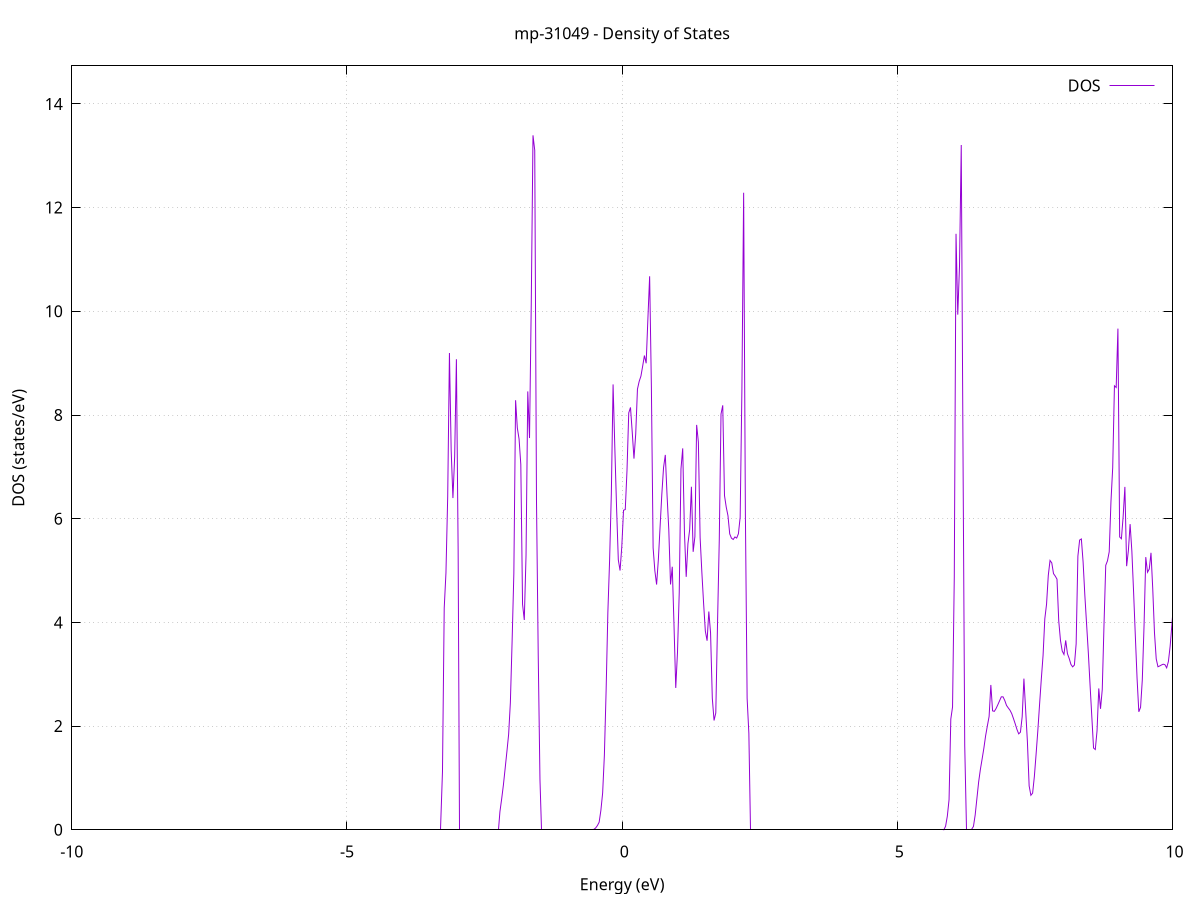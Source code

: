 set title 'mp-31049 - Density of States'
set xlabel 'Energy (eV)'
set ylabel 'DOS (states/eV)'
set grid
set xrange [-10:10]
set yrange [0:14.734]
set xzeroaxis lt -1
set terminal png size 800,600
set output 'mp-31049_dos_gnuplot.png'
plot '-' using 1:2 with lines title 'DOS'
-36.034900 0.000000
-36.003300 0.000000
-35.971700 0.000000
-35.940000 0.000000
-35.908400 0.000000
-35.876800 0.000000
-35.845100 0.000000
-35.813500 0.000000
-35.781900 0.000000
-35.750200 0.000000
-35.718600 0.000000
-35.687000 0.000000
-35.655300 0.000000
-35.623700 0.000000
-35.592100 0.000000
-35.560400 0.000000
-35.528800 0.000000
-35.497200 0.000000
-35.465600 0.000000
-35.433900 0.000000
-35.402300 0.000000
-35.370700 0.000000
-35.339000 0.000000
-35.307400 0.000000
-35.275800 0.000000
-35.244100 0.000000
-35.212500 0.000000
-35.180900 0.000000
-35.149200 0.000000
-35.117600 0.000000
-35.086000 0.000000
-35.054300 0.000000
-35.022700 0.000000
-34.991100 0.000000
-34.959400 0.000000
-34.927800 0.000000
-34.896200 0.000000
-34.864600 0.000000
-34.832900 0.000000
-34.801300 0.000000
-34.769700 0.000000
-34.738000 0.000000
-34.706400 0.000000
-34.674800 0.000000
-34.643100 0.000000
-34.611500 0.000000
-34.579900 0.000000
-34.548200 0.000000
-34.516600 0.000000
-34.485000 0.000000
-34.453300 0.000000
-34.421700 0.000000
-34.390100 0.000000
-34.358400 0.000000
-34.326800 0.000000
-34.295200 0.000000
-34.263600 0.000000
-34.231900 0.000000
-34.200300 0.000000
-34.168700 0.000000
-34.137000 0.000000
-34.105400 0.000000
-34.073800 0.000000
-34.042100 0.000000
-34.010500 0.000000
-33.978900 0.000000
-33.947200 0.000000
-33.915600 0.000000
-33.884000 0.000000
-33.852300 0.000000
-33.820700 0.000000
-33.789100 0.000000
-33.757400 0.000000
-33.725800 0.000000
-33.694200 0.000000
-33.662600 0.000000
-33.630900 0.000000
-33.599300 0.000000
-33.567700 0.000000
-33.536000 0.000000
-33.504400 0.000000
-33.472800 0.000000
-33.441100 0.000000
-33.409500 0.000000
-33.377900 0.000000
-33.346200 0.000000
-33.314600 0.000000
-33.283000 0.000000
-33.251300 0.000000
-33.219700 0.000000
-33.188100 0.000000
-33.156400 0.368500
-33.124800 14.593200
-33.093200 24.958100
-33.061600 53.458300
-33.029900 0.000000
-32.998300 0.000000
-32.966700 0.000000
-32.935000 0.000000
-32.903400 0.000000
-32.871800 0.000000
-32.840100 0.000000
-32.808500 0.000000
-32.776900 0.000000
-32.745200 0.000000
-32.713600 0.000000
-32.682000 0.000000
-32.650300 0.000000
-32.618700 0.000000
-32.587100 0.000000
-32.555400 0.000000
-32.523800 0.000000
-32.492200 0.000000
-32.460600 0.000000
-32.428900 0.000000
-32.397300 0.000000
-32.365700 0.000000
-32.334000 0.000000
-32.302400 0.000000
-32.270800 0.000000
-32.239100 0.000000
-32.207500 0.000000
-32.175900 0.000000
-32.144200 0.000000
-32.112600 0.000000
-32.081000 0.000000
-32.049300 0.000000
-32.017700 0.000000
-31.986100 0.000000
-31.954500 0.000000
-31.922800 0.000000
-31.891200 0.000000
-31.859600 0.000000
-31.827900 0.000000
-31.796300 0.000000
-31.764700 0.000000
-31.733000 0.000000
-31.701400 0.000000
-31.669800 0.000000
-31.638100 0.000000
-31.606500 0.000000
-31.574900 0.000000
-31.543200 0.000000
-31.511600 0.000000
-31.480000 0.000000
-31.448300 0.000000
-31.416700 0.000000
-31.385100 0.000000
-31.353500 0.000000
-31.321800 0.000000
-31.290200 0.000000
-31.258600 0.000000
-31.226900 0.000000
-31.195300 0.000000
-31.163700 0.000000
-31.132000 0.000000
-31.100400 0.000000
-31.068800 0.000000
-31.037100 0.000000
-31.005500 0.000000
-30.973900 0.000000
-30.942200 0.000000
-30.910600 0.000000
-30.879000 0.000000
-30.847300 0.000000
-30.815700 0.000000
-30.784100 0.000000
-30.752500 0.000000
-30.720800 0.000000
-30.689200 0.000000
-30.657600 0.000000
-30.625900 0.000000
-30.594300 0.000000
-30.562700 0.000000
-30.531000 0.000000
-30.499400 0.000000
-30.467800 0.000000
-30.436100 0.000000
-30.404500 0.000000
-30.372900 0.000000
-30.341200 0.000000
-30.309600 0.000000
-30.278000 0.000000
-30.246300 0.000000
-30.214700 0.000000
-30.183100 0.000000
-30.151500 0.000000
-30.119800 0.000000
-30.088200 0.000000
-30.056600 0.000000
-30.024900 0.000000
-29.993300 0.000000
-29.961700 0.000000
-29.930000 0.000000
-29.898400 0.000000
-29.866800 0.000000
-29.835100 0.000000
-29.803500 0.000000
-29.771900 0.000000
-29.740200 0.000000
-29.708600 0.000000
-29.677000 0.000000
-29.645300 0.000000
-29.613700 0.000000
-29.582100 0.000000
-29.550500 0.000000
-29.518800 0.000000
-29.487200 0.000000
-29.455600 0.000000
-29.423900 0.000000
-29.392300 0.000000
-29.360700 0.000000
-29.329000 0.000000
-29.297400 0.000000
-29.265800 0.000000
-29.234100 0.000000
-29.202500 0.000000
-29.170900 0.000000
-29.139200 0.000000
-29.107600 0.000000
-29.076000 0.000000
-29.044300 0.000000
-29.012700 0.000000
-28.981100 0.000000
-28.949500 0.000000
-28.917800 0.000000
-28.886200 0.000000
-28.854600 0.000000
-28.822900 0.000000
-28.791300 0.000000
-28.759700 0.000000
-28.728000 0.000000
-28.696400 0.000000
-28.664800 0.000000
-28.633100 0.000000
-28.601500 0.000000
-28.569900 0.000000
-28.538200 0.000000
-28.506600 0.000000
-28.475000 0.000000
-28.443300 0.000000
-28.411700 0.000000
-28.380100 0.000000
-28.348500 0.000000
-28.316800 0.000000
-28.285200 0.000000
-28.253600 0.000000
-28.221900 0.000000
-28.190300 0.000000
-28.158700 0.000000
-28.127000 0.000000
-28.095400 0.000000
-28.063800 0.000000
-28.032100 0.000000
-28.000500 0.000000
-27.968900 0.000000
-27.937200 0.000000
-27.905600 0.000000
-27.874000 0.000000
-27.842300 0.000000
-27.810700 0.000000
-27.779100 0.000000
-27.747500 0.000000
-27.715800 0.000000
-27.684200 0.000000
-27.652600 0.000000
-27.620900 0.000000
-27.589300 0.000000
-27.557700 0.000000
-27.526000 0.000000
-27.494400 0.000000
-27.462800 0.000000
-27.431100 0.000000
-27.399500 0.000000
-27.367900 0.000000
-27.336200 0.000000
-27.304600 0.000000
-27.273000 0.000000
-27.241300 0.000000
-27.209700 0.000000
-27.178100 0.000000
-27.146500 0.000000
-27.114800 0.000000
-27.083200 0.000000
-27.051600 0.000000
-27.019900 0.000000
-26.988300 0.000000
-26.956700 0.000000
-26.925000 0.000000
-26.893400 0.000000
-26.861800 0.000000
-26.830100 0.000000
-26.798500 0.000000
-26.766900 0.000000
-26.735200 0.000000
-26.703600 0.000000
-26.672000 0.000000
-26.640400 0.000000
-26.608700 0.000000
-26.577100 0.000000
-26.545500 0.000000
-26.513800 0.000000
-26.482200 0.000000
-26.450600 0.000000
-26.418900 0.000000
-26.387300 0.000000
-26.355700 0.000000
-26.324000 0.000000
-26.292400 0.000000
-26.260800 0.000000
-26.229100 0.000000
-26.197500 0.000000
-26.165900 0.000000
-26.134200 0.000000
-26.102600 0.000000
-26.071000 0.000000
-26.039400 0.000000
-26.007700 0.000000
-25.976100 0.000000
-25.944500 0.000000
-25.912800 0.000000
-25.881200 0.000000
-25.849600 0.000000
-25.817900 0.000000
-25.786300 0.000000
-25.754700 0.000000
-25.723000 0.000000
-25.691400 0.000000
-25.659800 0.000000
-25.628100 0.000000
-25.596500 0.000000
-25.564900 0.000000
-25.533200 0.000000
-25.501600 0.000000
-25.470000 0.000000
-25.438400 0.000000
-25.406700 0.000000
-25.375100 0.000000
-25.343500 0.000000
-25.311800 0.000000
-25.280200 0.000000
-25.248600 0.000000
-25.216900 0.000000
-25.185300 0.000000
-25.153700 0.000000
-25.122000 0.000000
-25.090400 0.000000
-25.058800 0.000000
-25.027100 0.000000
-24.995500 0.000000
-24.963900 0.000000
-24.932200 0.000000
-24.900600 0.000000
-24.869000 0.000000
-24.837400 0.000000
-24.805700 0.000000
-24.774100 0.000000
-24.742500 0.000000
-24.710800 0.000000
-24.679200 0.000000
-24.647600 0.000000
-24.615900 0.000000
-24.584300 0.000000
-24.552700 0.000000
-24.521000 0.000000
-24.489400 0.000000
-24.457800 0.000000
-24.426100 0.000000
-24.394500 0.000000
-24.362900 0.000000
-24.331200 0.000000
-24.299600 0.000000
-24.268000 0.000000
-24.236400 0.000000
-24.204700 0.000000
-24.173100 0.000000
-24.141500 0.000000
-24.109800 0.000000
-24.078200 0.000000
-24.046600 0.000000
-24.014900 0.000000
-23.983300 0.000000
-23.951700 0.000000
-23.920000 0.000000
-23.888400 0.000000
-23.856800 0.000000
-23.825100 0.000000
-23.793500 0.000000
-23.761900 0.000000
-23.730200 0.000000
-23.698600 0.000000
-23.667000 0.000000
-23.635400 0.000000
-23.603700 0.000000
-23.572100 0.000000
-23.540500 0.000000
-23.508800 0.000000
-23.477200 0.000000
-23.445600 0.000000
-23.413900 0.000000
-23.382300 0.000000
-23.350700 0.000000
-23.319000 0.000000
-23.287400 0.000000
-23.255800 0.000000
-23.224100 0.000000
-23.192500 0.000000
-23.160900 0.000000
-23.129200 0.000000
-23.097600 0.000000
-23.066000 0.000000
-23.034400 0.000000
-23.002700 0.000000
-22.971100 0.000000
-22.939500 0.000000
-22.907800 0.000000
-22.876200 0.000000
-22.844600 0.000000
-22.812900 0.000000
-22.781300 0.000000
-22.749700 0.000000
-22.718000 0.000000
-22.686400 0.000000
-22.654800 0.000000
-22.623100 0.000000
-22.591500 0.000000
-22.559900 0.000000
-22.528200 0.000000
-22.496600 0.000000
-22.465000 0.000000
-22.433400 0.000000
-22.401700 0.000000
-22.370100 0.000000
-22.338500 0.000000
-22.306800 0.000000
-22.275200 0.000000
-22.243600 0.000000
-22.211900 0.000000
-22.180300 0.000000
-22.148700 0.000000
-22.117000 0.000000
-22.085400 0.000000
-22.053800 0.000000
-22.022100 0.000000
-21.990500 0.000000
-21.958900 0.000000
-21.927200 0.000000
-21.895600 0.000000
-21.864000 0.000000
-21.832400 0.000000
-21.800700 0.000000
-21.769100 0.000000
-21.737500 0.000000
-21.705800 0.000000
-21.674200 0.000000
-21.642600 0.000000
-21.610900 0.000000
-21.579300 0.000000
-21.547700 0.000000
-21.516000 0.000000
-21.484400 0.000000
-21.452800 0.000000
-21.421100 0.000000
-21.389500 0.000000
-21.357900 0.000000
-21.326200 0.000000
-21.294600 0.000000
-21.263000 0.000000
-21.231400 0.000000
-21.199700 0.000000
-21.168100 0.000000
-21.136500 0.000000
-21.104800 0.000000
-21.073200 0.000000
-21.041600 0.000000
-21.009900 0.000000
-20.978300 0.000000
-20.946700 0.000000
-20.915000 0.000000
-20.883400 0.000000
-20.851800 0.000000
-20.820100 0.000000
-20.788500 0.000000
-20.756900 0.000000
-20.725300 0.000000
-20.693600 0.000000
-20.662000 0.000000
-20.630400 0.000000
-20.598700 0.000000
-20.567100 0.000000
-20.535500 0.000000
-20.503800 0.000000
-20.472200 0.000000
-20.440600 0.000000
-20.408900 0.000000
-20.377300 0.000000
-20.345700 0.000000
-20.314000 0.000000
-20.282400 0.000000
-20.250800 0.000000
-20.219100 0.000000
-20.187500 0.000000
-20.155900 0.000000
-20.124300 0.000000
-20.092600 0.000000
-20.061000 0.000000
-20.029400 0.000000
-19.997700 0.000000
-19.966100 0.000000
-19.934500 0.000000
-19.902800 0.000000
-19.871200 0.000000
-19.839600 0.000000
-19.807900 0.000000
-19.776300 0.000000
-19.744700 0.000000
-19.713000 0.000000
-19.681400 0.000000
-19.649800 0.000000
-19.618100 0.000000
-19.586500 0.000000
-19.554900 0.000000
-19.523300 0.000000
-19.491600 0.000000
-19.460000 0.000000
-19.428400 0.000000
-19.396700 0.000000
-19.365100 0.000000
-19.333500 0.000000
-19.301800 0.000000
-19.270200 0.000000
-19.238600 0.000000
-19.206900 0.000000
-19.175300 0.000000
-19.143700 0.000000
-19.112000 0.000000
-19.080400 0.000000
-19.048800 0.000000
-19.017100 0.000000
-18.985500 0.000000
-18.953900 0.000000
-18.922300 0.000000
-18.890600 0.000000
-18.859000 0.000000
-18.827400 0.000000
-18.795700 0.000000
-18.764100 0.000000
-18.732500 0.000000
-18.700800 0.000000
-18.669200 0.000000
-18.637600 0.000000
-18.605900 0.000000
-18.574300 0.000000
-18.542700 0.000000
-18.511000 0.000000
-18.479400 0.000000
-18.447800 0.000000
-18.416100 0.000000
-18.384500 0.000000
-18.352900 3.207800
-18.321300 31.540500
-18.289600 15.591300
-18.258000 7.728900
-18.226400 0.000000
-18.194700 0.000000
-18.163100 0.000000
-18.131500 0.000000
-18.099800 0.000000
-18.068200 0.000000
-18.036600 0.000000
-18.004900 0.000000
-17.973300 0.000000
-17.941700 0.000000
-17.910000 0.000000
-17.878400 0.000000
-17.846800 0.000000
-17.815100 0.000000
-17.783500 0.000000
-17.751900 0.000000
-17.720300 0.000000
-17.688600 0.000000
-17.657000 0.000000
-17.625400 0.000000
-17.593700 0.000000
-17.562100 0.000000
-17.530500 0.000000
-17.498800 0.000000
-17.467200 0.000000
-17.435600 0.000000
-17.403900 0.000000
-17.372300 0.000000
-17.340700 0.000000
-17.309000 0.000000
-17.277400 0.000000
-17.245800 0.000000
-17.214100 0.000000
-17.182500 0.000000
-17.150900 0.000000
-17.119300 0.000000
-17.087600 0.000000
-17.056000 0.000000
-17.024400 0.000000
-16.992700 0.000000
-16.961100 0.000000
-16.929500 0.000000
-16.897800 0.000000
-16.866200 0.000000
-16.834600 0.000000
-16.802900 0.000000
-16.771300 0.000000
-16.739700 0.000000
-16.708000 0.000000
-16.676400 0.000000
-16.644800 0.000000
-16.613100 0.000000
-16.581500 0.000000
-16.549900 0.000000
-16.518300 0.000000
-16.486600 0.000000
-16.455000 0.000000
-16.423400 0.000000
-16.391700 0.000000
-16.360100 0.000000
-16.328500 0.000000
-16.296800 0.000000
-16.265200 0.000000
-16.233600 0.000000
-16.201900 0.194700
-16.170300 1.067500
-16.138700 3.589000
-16.107000 11.729400
-16.075400 11.834400
-16.043800 6.464200
-16.012100 7.336300
-15.980500 6.772200
-15.948900 6.518000
-15.917300 6.298900
-15.885600 5.891500
-15.854000 5.283700
-15.822400 4.899800
-15.790700 4.512900
-15.759100 3.845000
-15.727500 3.768000
-15.695800 3.271600
-15.664200 2.714700
-15.632600 2.243900
-15.600900 1.921500
-15.569300 1.689700
-15.537700 1.511600
-15.506000 1.372500
-15.474400 1.262500
-15.442800 1.166800
-15.411100 1.065000
-15.379500 0.965400
-15.347900 0.897900
-15.316300 0.845000
-15.284600 0.805500
-15.253000 0.772600
-15.221400 0.745000
-15.189700 0.722400
-15.158100 0.703600
-15.126500 0.684900
-15.094800 0.666300
-15.063200 0.647800
-15.031600 0.629300
-14.999900 0.610900
-14.968300 0.592500
-14.936700 0.573100
-14.905000 0.891600
-14.873400 2.332300
-14.841800 3.307400
-14.810200 3.755300
-14.778500 4.246000
-14.746900 4.453300
-14.715300 4.352300
-14.683600 4.424700
-14.652000 4.275800
-14.620400 4.112700
-14.588700 4.050700
-14.557100 4.060300
-14.525500 6.223300
-14.493800 13.250000
-14.462200 18.379400
-14.430600 14.551800
-14.398900 17.091300
-14.367300 16.574400
-14.335700 22.892800
-14.304000 18.109800
-14.272400 13.183500
-14.240800 13.399800
-14.209200 13.383300
-14.177500 7.890200
-14.145900 8.236500
-14.114300 7.912100
-14.082600 6.687800
-14.051000 6.319800
-14.019400 5.827700
-13.987700 3.469700
-13.956100 1.824500
-13.924500 0.866000
-13.892800 0.086500
-13.861200 0.000000
-13.829600 0.000000
-13.797900 0.000000
-13.766300 0.000000
-13.734700 0.000000
-13.703000 0.000000
-13.671400 0.000000
-13.639800 0.000000
-13.608200 0.000000
-13.576500 0.000000
-13.544900 0.000000
-13.513300 0.000000
-13.481600 0.008300
-13.450000 0.037500
-13.418400 0.066700
-13.386700 0.096000
-13.355100 0.125200
-13.323500 0.154400
-13.291800 0.183700
-13.260200 0.212900
-13.228600 0.242100
-13.196900 0.271400
-13.165300 0.300600
-13.133700 0.329800
-13.102000 0.359000
-13.070400 0.388300
-13.038800 0.417500
-13.007200 0.447700
-12.975500 0.491300
-12.943900 0.571500
-12.912300 0.602800
-12.880600 0.633900
-12.849000 0.664900
-12.817400 0.695800
-12.785700 0.726500
-12.754100 0.757000
-12.722500 0.787400
-12.690800 0.817700
-12.659200 0.869400
-12.627600 0.946200
-12.595900 1.031500
-12.564300 1.216300
-12.532700 1.705900
-12.501000 2.594400
-12.469400 3.908800
-12.437800 3.626800
-12.406200 3.994000
-12.374500 4.294700
-12.342900 4.494400
-12.311300 4.612400
-12.279600 4.886700
-12.248000 4.938000
-12.216400 4.393300
-12.184700 4.302500
-12.153100 4.353300
-12.121500 4.487600
-12.089800 4.449100
-12.058200 3.992600
-12.026600 3.478700
-11.994900 3.378800
-11.963300 3.231000
-11.931700 3.896100
-11.900000 5.168200
-11.868400 5.060100
-11.836800 5.421300
-11.805200 5.986500
-11.773500 6.568600
-11.741900 7.167500
-11.710300 8.875400
-11.678600 4.853900
-11.647000 3.612400
-11.615400 3.149600
-11.583700 2.968900
-11.552100 3.066600
-11.520500 3.509800
-11.488800 3.820900
-11.457200 4.101700
-11.425600 4.549700
-11.393900 3.912500
-11.362300 3.309100
-11.330700 3.079300
-11.299000 2.939100
-11.267400 2.503500
-11.235800 1.605500
-11.204200 0.751900
-11.172500 0.329800
-11.140900 0.154200
-11.109300 0.065300
-11.077600 0.000000
-11.046000 0.000000
-11.014400 0.000000
-10.982700 0.000000
-10.951100 0.000000
-10.919500 0.000000
-10.887800 0.000000
-10.856200 0.000000
-10.824600 0.000000
-10.792900 0.000000
-10.761300 0.000000
-10.729700 0.000000
-10.698000 0.000000
-10.666400 0.000000
-10.634800 0.000000
-10.603200 0.000000
-10.571500 0.000000
-10.539900 0.000000
-10.508300 0.000000
-10.476600 0.000000
-10.445000 0.000000
-10.413400 0.000000
-10.381700 0.000000
-10.350100 0.000000
-10.318500 0.000000
-10.286800 0.000000
-10.255200 0.000000
-10.223600 0.000000
-10.191900 0.000000
-10.160300 0.000000
-10.128700 0.000000
-10.097000 0.000000
-10.065400 0.000000
-10.033800 0.000000
-10.002200 0.000000
-9.970500 0.000000
-9.938900 0.000000
-9.907300 0.000000
-9.875600 0.000000
-9.844000 0.000000
-9.812400 0.000000
-9.780700 0.000000
-9.749100 0.000000
-9.717500 0.000000
-9.685800 0.000000
-9.654200 0.000000
-9.622600 0.000000
-9.590900 0.000000
-9.559300 0.000000
-9.527700 0.000000
-9.496100 0.000000
-9.464400 0.000000
-9.432800 0.000000
-9.401200 0.000000
-9.369500 0.000000
-9.337900 0.000000
-9.306300 0.000000
-9.274600 0.000000
-9.243000 0.000000
-9.211400 0.000000
-9.179700 0.000000
-9.148100 0.000000
-9.116500 0.000000
-9.084800 0.000000
-9.053200 0.000000
-9.021600 0.000000
-8.989900 0.000000
-8.958300 0.000000
-8.926700 0.000000
-8.895100 0.000000
-8.863400 0.000000
-8.831800 0.000000
-8.800200 0.000000
-8.768500 0.000000
-8.736900 0.000000
-8.705300 0.000000
-8.673600 0.000000
-8.642000 0.000000
-8.610400 0.000000
-8.578700 0.000000
-8.547100 0.000000
-8.515500 0.000000
-8.483800 0.000000
-8.452200 0.000000
-8.420600 0.000000
-8.388900 0.000000
-8.357300 0.000000
-8.325700 0.000000
-8.294100 0.000000
-8.262400 0.000000
-8.230800 0.000000
-8.199200 0.000000
-8.167500 0.000000
-8.135900 0.000000
-8.104300 0.000000
-8.072600 0.000000
-8.041000 0.000000
-8.009400 0.000000
-7.977700 0.000000
-7.946100 0.000000
-7.914500 0.000000
-7.882800 0.000000
-7.851200 0.000000
-7.819600 0.000000
-7.787900 0.000000
-7.756300 0.000000
-7.724700 0.000000
-7.693100 0.000000
-7.661400 0.000000
-7.629800 0.000000
-7.598200 0.000000
-7.566500 0.000000
-7.534900 0.000000
-7.503300 0.000000
-7.471600 0.000000
-7.440000 0.000000
-7.408400 0.000000
-7.376700 0.000000
-7.345100 0.000000
-7.313500 0.000000
-7.281800 0.000000
-7.250200 0.000000
-7.218600 0.000000
-7.186900 0.000000
-7.155300 0.000000
-7.123700 0.000000
-7.092100 0.000000
-7.060400 0.000000
-7.028800 0.000000
-6.997200 0.000000
-6.965500 0.000000
-6.933900 0.000000
-6.902300 0.000000
-6.870600 0.000000
-6.839000 0.000000
-6.807400 0.000000
-6.775700 0.000000
-6.744100 0.000000
-6.712500 0.000000
-6.680800 0.000000
-6.649200 0.000000
-6.617600 0.000000
-6.585900 0.000000
-6.554300 0.000000
-6.522700 0.000000
-6.491100 0.000000
-6.459400 0.000000
-6.427800 0.000000
-6.396200 0.000000
-6.364500 0.000000
-6.332900 0.000000
-6.301300 0.000000
-6.269600 0.000000
-6.238000 0.000000
-6.206400 0.000000
-6.174700 0.000000
-6.143100 0.000000
-6.111500 0.000000
-6.079800 0.000000
-6.048200 0.000000
-6.016600 0.000000
-5.984900 0.000000
-5.953300 0.000000
-5.921700 0.000000
-5.890100 0.000000
-5.858400 0.000000
-5.826800 0.000000
-5.795200 0.000000
-5.763500 0.000000
-5.731900 0.000000
-5.700300 0.000000
-5.668600 0.000000
-5.637000 0.000000
-5.605400 0.000000
-5.573700 0.000000
-5.542100 0.000000
-5.510500 0.000000
-5.478800 0.000000
-5.447200 0.000000
-5.415600 0.000000
-5.383900 0.000000
-5.352300 0.000000
-5.320700 0.000000
-5.289100 0.000000
-5.257400 0.000000
-5.225800 0.000000
-5.194200 0.000000
-5.162500 0.000000
-5.130900 0.000000
-5.099300 0.000000
-5.067600 0.000000
-5.036000 0.000000
-5.004400 0.000000
-4.972700 0.000000
-4.941100 0.000000
-4.909500 0.000000
-4.877800 0.000000
-4.846200 0.000000
-4.814600 0.000000
-4.782900 0.000000
-4.751300 0.000000
-4.719700 0.000000
-4.688100 0.000000
-4.656400 0.000000
-4.624800 0.000000
-4.593200 0.000000
-4.561500 0.000000
-4.529900 0.000000
-4.498300 0.000000
-4.466600 0.000000
-4.435000 0.000000
-4.403400 0.000000
-4.371700 0.000000
-4.340100 0.000000
-4.308500 0.000000
-4.276800 0.000000
-4.245200 0.000000
-4.213600 0.000000
-4.181900 0.000000
-4.150300 0.000000
-4.118700 0.000000
-4.087100 0.000000
-4.055400 0.000000
-4.023800 0.000000
-3.992200 0.000000
-3.960500 0.000000
-3.928900 0.000000
-3.897300 0.000000
-3.865600 0.000000
-3.834000 0.000000
-3.802400 0.000000
-3.770700 0.000000
-3.739100 0.000000
-3.707500 0.000000
-3.675800 0.000000
-3.644200 0.000000
-3.612600 0.000000
-3.581000 0.000000
-3.549300 0.000000
-3.517700 0.000000
-3.486100 0.000000
-3.454400 0.000000
-3.422800 0.000000
-3.391200 0.000000
-3.359500 0.000000
-3.327900 0.000000
-3.296300 0.000000
-3.264600 1.120300
-3.233000 4.276400
-3.201400 4.955600
-3.169700 6.422500
-3.138100 9.195200
-3.106500 7.317800
-3.074800 6.398600
-3.043200 7.195400
-3.011600 9.075600
-2.980000 5.390400
-2.948300 0.000000
-2.916700 0.000000
-2.885100 0.000000
-2.853400 0.000000
-2.821800 0.000000
-2.790200 0.000000
-2.758500 0.000000
-2.726900 0.000000
-2.695300 0.000000
-2.663600 0.000000
-2.632000 0.000000
-2.600400 0.000000
-2.568700 0.000000
-2.537100 0.000000
-2.505500 0.000000
-2.473800 0.000000
-2.442200 0.000000
-2.410600 0.000000
-2.379000 0.000000
-2.347300 0.000000
-2.315700 0.000000
-2.284100 0.000000
-2.252400 0.000000
-2.220800 0.348200
-2.189200 0.595200
-2.157500 0.865000
-2.125900 1.182600
-2.094300 1.504500
-2.062600 1.839400
-2.031000 2.451300
-1.999400 3.634400
-1.967700 4.949600
-1.936100 8.284800
-1.904500 7.750200
-1.872800 7.537100
-1.841200 7.044400
-1.809600 4.348100
-1.778000 4.046800
-1.746300 5.295900
-1.714700 8.454600
-1.683100 7.556100
-1.651400 10.135500
-1.619800 13.394500
-1.588200 13.105000
-1.556500 6.367700
-1.524900 3.372900
-1.493300 0.972600
-1.461600 0.000000
-1.430000 0.000000
-1.398400 0.000000
-1.366700 0.000000
-1.335100 0.000000
-1.303500 0.000000
-1.271800 0.000000
-1.240200 0.000000
-1.208600 0.000000
-1.177000 0.000000
-1.145300 0.000000
-1.113700 0.000000
-1.082100 0.000000
-1.050400 0.000000
-1.018800 0.000000
-0.987200 0.000000
-0.955500 0.000000
-0.923900 0.000000
-0.892300 0.000000
-0.860600 0.000000
-0.829000 0.000000
-0.797400 0.000000
-0.765700 0.000000
-0.734100 0.000000
-0.702500 0.000000
-0.670800 0.000000
-0.639200 0.000000
-0.607600 0.000000
-0.576000 0.000000
-0.544300 0.000000
-0.512700 0.008300
-0.481100 0.035400
-0.449400 0.081300
-0.417800 0.146200
-0.386200 0.376000
-0.354500 0.709400
-0.322900 1.434500
-0.291300 2.679700
-0.259600 4.190100
-0.228000 5.195200
-0.196400 6.485700
-0.164700 8.590600
-0.133100 7.371200
-0.101500 6.222300
-0.069800 5.207900
-0.038200 5.000500
-0.006600 5.456800
0.025000 6.162500
0.056700 6.176800
0.088300 6.932200
0.119900 8.040700
0.151600 8.146000
0.183200 7.671700
0.214800 7.158600
0.246500 7.632300
0.278100 8.499200
0.309700 8.649000
0.341400 8.750200
0.373000 8.943900
0.404600 9.147200
0.436300 8.998000
0.467900 9.858700
0.499500 10.675300
0.531200 8.556500
0.562800 5.438900
0.594400 4.994900
0.626000 4.730200
0.657700 5.207200
0.689300 5.842800
0.720900 6.469800
0.752600 6.988200
0.784200 7.230300
0.815800 6.456600
0.847500 5.791000
0.879100 4.731500
0.910700 5.073400
0.942400 3.940400
0.974000 2.735600
1.005600 3.421100
1.037300 4.571100
1.068900 6.959400
1.100500 7.356400
1.132200 5.730500
1.163800 4.878100
1.195400 5.516400
1.227000 5.790700
1.258700 6.615800
1.290300 5.361200
1.321900 5.653200
1.353600 7.809600
1.385200 7.477900
1.416800 5.637700
1.448500 4.964100
1.480100 4.365600
1.511700 3.831600
1.543400 3.646600
1.575000 4.210100
1.606600 3.798600
1.638300 2.536500
1.669900 2.108000
1.701500 2.253700
1.733200 3.988900
1.764800 5.588900
1.796400 8.018500
1.828000 8.186700
1.859700 6.447200
1.891300 6.223500
1.922900 6.057600
1.954600 5.706900
1.986200 5.624300
2.017800 5.599200
2.049500 5.647600
2.081100 5.626600
2.112700 5.709900
2.144400 6.027900
2.176000 8.488900
2.207600 12.287400
2.239300 6.095400
2.270900 2.534800
2.302500 1.859500
2.334100 0.000000
2.365800 0.000000
2.397400 0.000000
2.429000 0.000000
2.460700 0.000000
2.492300 0.000000
2.523900 0.000000
2.555600 0.000000
2.587200 0.000000
2.618800 0.000000
2.650500 0.000000
2.682100 0.000000
2.713700 0.000000
2.745400 0.000000
2.777000 0.000000
2.808600 0.000000
2.840300 0.000000
2.871900 0.000000
2.903500 0.000000
2.935100 0.000000
2.966800 0.000000
2.998400 0.000000
3.030000 0.000000
3.061700 0.000000
3.093300 0.000000
3.124900 0.000000
3.156600 0.000000
3.188200 0.000000
3.219800 0.000000
3.251500 0.000000
3.283100 0.000000
3.314700 0.000000
3.346400 0.000000
3.378000 0.000000
3.409600 0.000000
3.441300 0.000000
3.472900 0.000000
3.504500 0.000000
3.536100 0.000000
3.567800 0.000000
3.599400 0.000000
3.631000 0.000000
3.662700 0.000000
3.694300 0.000000
3.725900 0.000000
3.757600 0.000000
3.789200 0.000000
3.820800 0.000000
3.852500 0.000000
3.884100 0.000000
3.915700 0.000000
3.947400 0.000000
3.979000 0.000000
4.010600 0.000000
4.042300 0.000000
4.073900 0.000000
4.105500 0.000000
4.137100 0.000000
4.168800 0.000000
4.200400 0.000000
4.232000 0.000000
4.263700 0.000000
4.295300 0.000000
4.326900 0.000000
4.358600 0.000000
4.390200 0.000000
4.421800 0.000000
4.453500 0.000000
4.485100 0.000000
4.516700 0.000000
4.548400 0.000000
4.580000 0.000000
4.611600 0.000000
4.643300 0.000000
4.674900 0.000000
4.706500 0.000000
4.738100 0.000000
4.769800 0.000000
4.801400 0.000000
4.833000 0.000000
4.864700 0.000000
4.896300 0.000000
4.927900 0.000000
4.959600 0.000000
4.991200 0.000000
5.022800 0.000000
5.054500 0.000000
5.086100 0.000000
5.117700 0.000000
5.149400 0.000000
5.181000 0.000000
5.212600 0.000000
5.244300 0.000000
5.275900 0.000000
5.307500 0.000000
5.339100 0.000000
5.370800 0.000000
5.402400 0.000000
5.434000 0.000000
5.465700 0.000000
5.497300 0.000000
5.528900 0.000000
5.560600 0.000000
5.592200 0.000000
5.623800 0.000000
5.655500 0.000000
5.687100 0.000000
5.718700 0.000000
5.750400 0.000000
5.782000 0.000000
5.813600 0.000000
5.845300 0.000100
5.876900 0.067600
5.908500 0.261200
5.940100 0.580700
5.971800 2.134400
6.003400 2.368100
6.035000 4.873900
6.066700 11.495300
6.098300 9.936100
6.129900 10.869900
6.161600 13.207300
6.193200 7.355800
6.224800 1.626000
6.256500 0.000000
6.288100 0.000000
6.319700 0.000000
6.351400 0.000000
6.383000 0.063800
6.414600 0.284700
6.446300 0.605500
6.477900 0.924200
6.509500 1.166000
6.541100 1.367300
6.572800 1.575200
6.604400 1.812800
6.636000 2.002800
6.667700 2.185800
6.699300 2.793600
6.730900 2.293400
6.762600 2.284200
6.794200 2.338800
6.825800 2.410700
6.857500 2.487600
6.889100 2.563600
6.920700 2.564600
6.952400 2.493300
6.984000 2.398800
7.015600 2.350500
7.047300 2.305900
7.078900 2.240200
7.110500 2.144700
7.142100 2.043500
7.173800 1.935200
7.205400 1.850100
7.237000 1.882100
7.268700 2.180800
7.300300 2.915600
7.331900 2.303500
7.363600 1.701500
7.395200 0.845700
7.426800 0.665000
7.458500 0.707800
7.490100 1.027100
7.521700 1.460600
7.553400 1.915500
7.585000 2.422900
7.616600 2.911100
7.648200 3.363200
7.679900 4.069800
7.711500 4.350200
7.743100 4.906300
7.774800 5.194500
7.806400 5.147800
7.838000 4.940500
7.869700 4.892600
7.901300 4.833100
7.932900 4.030100
7.964600 3.651500
7.996200 3.447400
8.027800 3.381800
8.059500 3.652700
8.091100 3.396000
8.122700 3.305200
8.154400 3.189700
8.186000 3.142200
8.217600 3.177600
8.249200 3.586100
8.280900 5.277700
8.312500 5.588400
8.344100 5.609000
8.375800 5.163300
8.407400 4.522000
8.439000 3.968000
8.470700 3.413900
8.502300 2.787100
8.533900 2.182300
8.565600 1.576600
8.597200 1.548000
8.628800 1.907700
8.660500 2.726600
8.692100 2.333100
8.723700 2.703900
8.755400 3.955600
8.787000 5.100300
8.818600 5.187900
8.850200 5.361400
8.881900 6.331300
8.913500 6.983000
8.945100 8.563100
8.976800 8.531100
9.008400 9.666800
9.040000 5.647700
9.071700 5.613500
9.103300 6.040000
9.134900 6.613000
9.166600 5.084300
9.198200 5.384300
9.229800 5.895900
9.261500 5.375900
9.293100 4.585900
9.324700 3.740100
9.356400 2.916400
9.388000 2.275400
9.419600 2.361100
9.451200 2.886500
9.482900 3.933400
9.514500 5.259100
9.546100 4.967000
9.577800 5.029300
9.609400 5.342200
9.641000 4.650600
9.672700 3.798100
9.704300 3.296100
9.735900 3.144200
9.767600 3.159900
9.799200 3.178400
9.830800 3.193800
9.862500 3.183800
9.894100 3.123500
9.925700 3.246300
9.957400 3.541700
9.989000 3.953600
10.020600 4.394800
10.052200 5.355700
10.083900 5.636500
10.115500 4.487900
10.147100 3.772700
10.178800 3.507400
10.210400 3.374200
10.242000 3.695800
10.273700 3.525600
10.305300 3.536900
10.336900 3.695400
10.368600 3.899700
10.400200 4.051700
10.431800 4.190300
10.463500 4.262900
10.495100 3.997600
10.526700 3.692200
10.558400 3.774200
10.590000 3.712500
10.621600 3.521800
10.653200 3.204100
10.684900 2.849400
10.716500 2.714700
10.748100 3.640000
10.779800 4.441700
10.811400 5.032800
10.843000 6.231400
10.874700 5.136800
10.906300 7.268700
10.937900 8.143700
10.969600 7.174600
11.001200 6.894400
11.032800 6.404700
11.064500 5.883600
11.096100 5.899000
11.127700 5.909500
11.159400 5.373300
11.191000 5.652500
11.222600 6.333100
11.254200 7.695900
11.285900 6.635500
11.317500 6.106200
11.349100 6.458900
11.380800 5.220200
11.412400 4.436200
11.444000 4.099500
11.475700 3.562000
11.507300 3.435700
11.538900 3.988800
11.570600 4.016500
11.602200 3.748100
11.633800 3.816400
11.665500 3.990900
11.697100 3.953600
11.728700 3.704300
11.760400 3.352500
11.792000 3.165800
11.823600 3.534100
11.855200 2.866400
11.886900 1.577900
11.918500 1.332700
11.950100 1.262700
11.981800 1.251500
12.013400 1.262900
12.045000 1.415900
12.076700 1.706600
12.108300 1.807800
12.139900 1.826400
12.171600 1.775000
12.203200 1.669000
12.234800 1.555400
12.266500 1.464200
12.298100 1.410400
12.329700 1.374500
12.361400 1.341400
12.393000 1.311300
12.424600 1.284700
12.456200 1.261400
12.487900 1.236100
12.519500 1.198500
12.551100 1.150300
12.582800 1.132000
12.614400 1.132700
12.646000 1.136300
12.677700 1.143000
12.709300 1.154300
12.740900 1.170400
12.772600 1.193700
12.804200 1.229100
12.835800 1.268700
12.867500 1.307300
12.899100 1.355800
12.930700 1.415400
12.962400 1.484400
12.994000 1.391800
13.025600 1.339100
13.057200 1.260400
13.088900 1.159600
13.120500 1.078800
13.152100 1.034400
13.183800 1.021900
13.215400 1.013000
13.247000 1.007600
13.278700 1.005700
13.310300 1.006000
13.341900 1.008200
13.373600 1.013700
13.405200 1.023700
13.436800 1.041100
13.468500 1.065600
13.500100 1.087500
13.531700 1.084500
13.563300 1.055900
13.595000 1.003500
13.626600 1.008100
13.658200 1.018300
13.689900 1.027200
13.721500 1.034500
13.753100 1.040500
13.784800 1.074600
13.816400 1.222600
13.848000 1.452900
13.879700 1.324600
13.911300 1.292400
13.942900 1.283600
13.974600 1.264400
14.006200 1.234800
14.037800 1.191800
14.069500 1.125700
14.101100 1.032300
14.132700 0.998100
14.164300 1.034500
14.196000 1.075900
14.227600 1.128000
14.259200 1.214700
14.290900 1.248600
14.322500 1.260200
14.354100 1.362000
14.385800 1.453700
14.417400 1.497200
14.449000 1.519800
14.480700 1.550300
14.512300 1.611600
14.543900 1.691700
14.575600 1.826000
14.607200 2.042300
14.638800 2.293900
14.670500 2.486800
14.702100 2.594300
14.733700 2.751400
14.765300 2.864500
14.797000 2.894500
14.828600 2.904400
14.860200 2.924000
14.891900 2.896300
14.923500 2.855900
14.955100 2.769200
14.986800 2.289100
15.018400 2.114200
15.050000 1.755900
15.081700 1.698700
15.113300 1.678700
15.144900 1.712400
15.176600 1.759900
15.208200 1.820800
15.239800 1.883800
15.271500 1.949500
15.303100 2.006800
15.334700 2.068700
15.366300 2.112500
15.398000 2.115800
15.429600 2.103900
15.461200 2.092100
15.492900 2.157600
15.524500 2.259700
15.556100 2.356700
15.587800 2.444400
15.619400 2.560000
15.651000 2.648200
15.682700 2.707100
15.714300 2.742800
15.745900 2.759500
15.777600 2.803300
15.809200 2.775600
15.840800 2.708700
15.872500 2.615800
15.904100 2.475300
15.935700 2.331400
15.967300 2.201300
15.999000 2.144500
16.030600 2.099900
16.062200 1.886400
16.093900 1.932600
16.125500 2.029700
16.157100 2.147500
16.188800 2.337000
16.220400 2.571000
16.252000 2.744400
16.283700 3.047400
16.315300 3.252100
16.346900 3.302100
16.378600 3.378000
16.410200 3.435400
16.441800 3.426800
16.473500 3.281700
16.505100 3.176700
16.536700 3.100600
16.568300 2.899600
16.600000 2.706900
16.631600 2.477800
16.663200 2.203900
16.694900 1.874400
16.726500 1.519700
16.758100 1.296500
16.789800 1.121900
16.821400 0.964700
16.853000 0.814600
16.884700 0.678100
16.916300 0.562400
16.947900 0.463700
16.979600 0.487100
17.011200 0.594800
17.042800 0.885900
17.074500 1.282400
17.106100 1.938100
17.137700 2.485700
17.169300 2.610100
17.201000 2.649200
17.232600 2.748600
17.264200 2.824300
17.295900 3.060600
17.327500 3.504900
17.359100 4.310500
17.390800 5.375200
17.422400 4.979400
17.454000 4.389100
17.485700 3.676900
17.517300 3.200900
17.548900 2.761700
17.580600 2.355000
17.612200 1.991800
17.643800 1.620600
17.675500 1.352100
17.707100 1.313700
17.738700 1.241600
17.770300 1.148500
17.802000 1.036900
17.833600 0.891700
17.865200 0.855000
17.896900 0.881600
17.928500 0.973300
17.960100 1.117600
17.991800 1.348000
18.023400 1.918300
18.055000 2.447600
18.086700 2.526500
18.118300 2.888800
18.149900 3.637200
18.181600 3.878900
18.213200 3.729300
18.244800 3.460000
18.276500 3.185100
18.308100 2.907000
18.339700 2.602200
18.371300 2.241100
18.403000 1.971500
18.434600 1.932200
18.466200 1.925000
18.497900 1.918100
18.529500 1.913500
18.561100 1.913800
18.592800 1.899400
18.624400 1.818000
18.656000 1.701600
18.687700 1.671300
18.719300 1.692900
18.750900 1.744000
18.782600 2.939200
18.814200 2.801100
18.845800 2.386900
18.877500 2.346100
18.909100 2.557700
18.940700 2.948400
18.972300 2.812100
19.004000 2.718300
19.035600 2.699800
19.067200 2.675200
19.098900 2.652900
19.130500 2.638200
19.162100 2.617100
19.193800 2.588400
19.225400 2.552600
19.257000 2.525000
19.288700 2.507700
19.320300 2.517500
19.351900 3.176700
19.383600 3.397300
19.415200 3.409300
19.446800 3.134100
19.478400 2.611800
19.510100 2.343000
19.541700 2.330800
19.573300 2.441700
19.605000 2.625300
19.636600 2.770900
19.668200 2.841200
19.699900 2.960200
19.731500 3.086600
19.763100 3.018100
19.794800 2.862800
19.826400 2.961100
19.858000 3.052300
19.889700 3.046100
19.921300 3.111000
19.952900 3.139100
19.984600 3.057500
20.016200 2.885100
20.047800 2.694000
20.079400 2.607400
20.111100 2.620700
20.142700 2.666600
20.174300 2.731900
20.206000 2.808300
20.237600 2.791100
20.269200 2.896700
20.300900 3.064700
20.332500 3.044200
20.364100 2.659200
20.395800 2.701200
20.427400 2.751400
20.459000 2.762800
20.490700 2.885600
20.522300 3.702700
20.553900 4.060100
20.585600 4.140300
20.617200 4.389300
20.648800 4.591500
20.680400 4.956000
20.712100 4.110800
20.743700 3.427300
20.775300 3.233200
20.807000 3.049700
20.838600 2.868700
20.870200 2.777000
20.901900 2.804800
20.933500 2.976800
20.965100 3.350500
20.996800 3.603800
21.028400 3.497100
21.060000 3.394200
21.091700 3.277300
21.123300 3.180000
21.154900 3.115900
21.186600 2.988500
21.218200 2.883700
21.249800 2.810300
21.281400 2.772500
21.313100 2.775600
21.344700 2.924400
21.376300 3.111000
21.408000 3.005000
21.439600 2.832100
21.471200 2.822800
21.502900 2.820300
21.534500 2.804800
21.566100 2.798100
21.597800 2.800300
21.629400 2.798700
21.661000 2.827400
21.692700 2.826800
21.724300 2.798500
21.755900 2.753100
21.787600 2.769900
21.819200 2.806300
21.850800 2.853200
21.882400 2.916900
21.914100 3.043400
21.945700 3.260400
21.977300 3.445800
22.009000 3.490600
22.040600 3.514700
22.072200 3.538000
22.103900 3.562300
22.135500 3.437900
22.167100 3.083400
22.198800 3.084300
22.230400 3.136100
22.262000 3.107800
22.293700 3.067600
22.325300 3.054600
22.356900 3.055900
22.388600 3.016000
22.420200 2.956100
22.451800 2.895000
22.483400 2.837500
22.515100 2.773700
22.546700 2.740000
22.578300 2.668900
22.610000 2.611900
22.641600 2.567300
22.673200 2.531200
22.704900 2.504300
22.736500 2.539300
22.768100 2.618000
22.799800 2.645600
22.831400 2.620600
22.863000 2.564800
22.894700 2.555800
22.926300 2.590000
22.957900 2.559300
22.989600 2.515800
23.021200 2.490100
23.052800 2.458600
23.084400 2.428200
23.116100 2.383000
23.147700 2.368200
23.179300 2.371700
23.211000 2.363600
23.242600 2.338400
23.274200 2.305100
23.305900 2.270400
23.337500 2.362800
23.369100 2.245600
23.400800 1.911000
23.432400 1.795200
23.464000 1.613400
23.495700 1.473900
23.527300 1.351600
23.558900 1.109600
23.590600 0.973300
23.622200 0.858600
23.653800 0.757300
23.685400 0.673500
23.717100 0.600400
23.748700 0.538200
23.780300 0.479700
23.812000 0.427200
23.843600 0.377800
23.875200 0.327400
23.906900 0.276000
23.938500 0.223500
23.970100 0.192600
24.001800 0.176900
24.033400 0.161800
24.065000 0.147500
24.096700 0.126500
24.128300 0.098600
24.159900 0.072700
24.191600 0.050800
24.223200 0.032800
24.254800 0.018700
24.286400 0.008600
24.318100 0.002300
24.349700 0.000000
24.381300 0.000000
24.413000 0.000000
24.444600 0.000000
24.476200 0.000000
24.507900 0.000000
24.539500 0.000000
24.571100 0.000000
24.602800 0.000000
24.634400 0.000000
24.666000 0.000000
24.697700 0.000000
24.729300 0.000000
24.760900 0.000000
24.792600 0.000000
24.824200 0.000000
24.855800 0.000000
24.887400 0.000000
24.919100 0.000000
24.950700 0.000000
24.982300 0.000000
25.014000 0.000000
25.045600 0.000000
25.077200 0.000000
25.108900 0.000000
25.140500 0.000000
25.172100 0.000000
25.203800 0.000000
25.235400 0.000000
25.267000 0.000000
25.298700 0.000000
25.330300 0.000000
25.361900 0.000000
25.393500 0.000000
25.425200 0.000000
25.456800 0.000000
25.488400 0.000000
25.520100 0.000000
25.551700 0.000000
25.583300 0.000000
25.615000 0.000000
25.646600 0.000000
25.678200 0.000000
25.709900 0.000000
25.741500 0.000000
25.773100 0.000000
25.804800 0.000000
25.836400 0.000000
25.868000 0.000000
25.899700 0.000000
25.931300 0.000000
25.962900 0.000000
25.994500 0.000000
26.026200 0.000000
26.057800 0.000000
26.089400 0.000000
26.121100 0.000000
26.152700 0.000000
26.184300 0.000000
26.216000 0.000000
26.247600 0.000000
26.279200 0.000000
26.310900 0.000000
26.342500 0.000000
26.374100 0.000000
26.405800 0.000000
26.437400 0.000000
26.469000 0.000000
26.500700 0.000000
26.532300 0.000000
26.563900 0.000000
26.595500 0.000000
26.627200 0.000000
26.658800 0.000000
26.690400 0.000000
26.722100 0.000000
26.753700 0.000000
26.785300 0.000000
26.817000 0.000000
26.848600 0.000000
26.880200 0.000000
26.911900 0.000000
26.943500 0.000000
26.975100 0.000000
27.006800 0.000000
27.038400 0.000000
27.070000 0.000000
27.101700 0.000000
27.133300 0.000000
27.164900 0.000000
27.196500 0.000000
27.228200 0.000000
e
